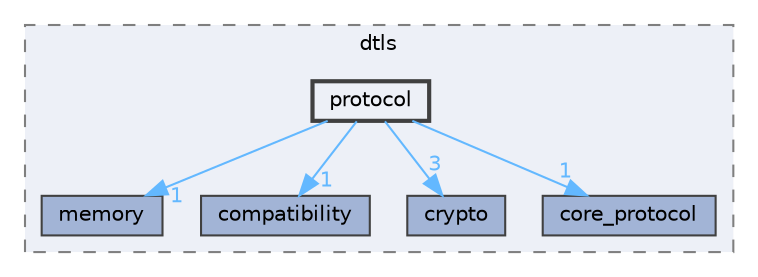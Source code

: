digraph "include/dtls/protocol"
{
 // LATEX_PDF_SIZE
  bgcolor="transparent";
  edge [fontname=Helvetica,fontsize=10,labelfontname=Helvetica,labelfontsize=10];
  node [fontname=Helvetica,fontsize=10,shape=box,height=0.2,width=0.4];
  compound=true
  subgraph clusterdir_6bb4f32e410c2a9faa3813982937f2b2 {
    graph [ bgcolor="#edf0f7", pencolor="grey50", label="dtls", fontname=Helvetica,fontsize=10 style="filled,dashed", URL="dir_6bb4f32e410c2a9faa3813982937f2b2.html",tooltip=""]
  dir_5ceefd1aa01c469df64b6817703c191d [label="memory", fillcolor="#a2b4d6", color="grey25", style="filled", URL="dir_5ceefd1aa01c469df64b6817703c191d.html",tooltip=""];
  dir_938178c0ea6d1a2edf8aa9cbe1ffb3ae [label="compatibility", fillcolor="#a2b4d6", color="grey25", style="filled", URL="dir_938178c0ea6d1a2edf8aa9cbe1ffb3ae.html",tooltip=""];
  dir_ddb8f592657276d338c41a2c6d508832 [label="crypto", fillcolor="#a2b4d6", color="grey25", style="filled", URL="dir_ddb8f592657276d338c41a2c6d508832.html",tooltip=""];
  dir_fb69cecc0fa63eb09b6388118fdcaad0 [label="core_protocol", fillcolor="#a2b4d6", color="grey25", style="filled", URL="dir_fb69cecc0fa63eb09b6388118fdcaad0.html",tooltip=""];
  dir_fd3681fcd11d110232e794f30656e59d [label="protocol", fillcolor="#edf0f7", color="grey25", style="filled,bold", URL="dir_fd3681fcd11d110232e794f30656e59d.html",tooltip=""];
  }
  dir_fd3681fcd11d110232e794f30656e59d->dir_5ceefd1aa01c469df64b6817703c191d [headlabel="1", labeldistance=1.5 headhref="dir_000016_000012.html" href="dir_000016_000012.html" color="steelblue1" fontcolor="steelblue1"];
  dir_fd3681fcd11d110232e794f30656e59d->dir_938178c0ea6d1a2edf8aa9cbe1ffb3ae [headlabel="1", labeldistance=1.5 headhref="dir_000016_000000.html" href="dir_000016_000000.html" color="steelblue1" fontcolor="steelblue1"];
  dir_fd3681fcd11d110232e794f30656e59d->dir_ddb8f592657276d338c41a2c6d508832 [headlabel="3", labeldistance=1.5 headhref="dir_000016_000007.html" href="dir_000016_000007.html" color="steelblue1" fontcolor="steelblue1"];
  dir_fd3681fcd11d110232e794f30656e59d->dir_fb69cecc0fa63eb09b6388118fdcaad0 [headlabel="1", labeldistance=1.5 headhref="dir_000016_000005.html" href="dir_000016_000005.html" color="steelblue1" fontcolor="steelblue1"];
}
